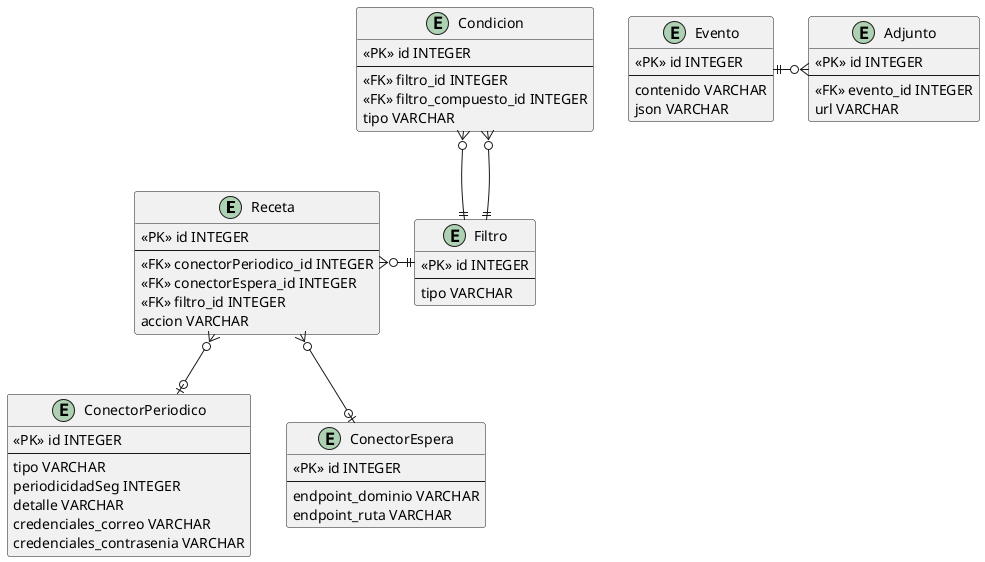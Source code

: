 @startuml
'https://plantuml.com/class-diagram

entity Receta {
    <<PK>> id INTEGER
    ---
    <<FK>> conectorPeriodico_id INTEGER
    <<FK>> conectorEspera_id INTEGER
    <<FK>> filtro_id INTEGER
    accion VARCHAR
}

entity ConectorPeriodico {
    <<PK>> id INTEGER
    ---
    tipo VARCHAR
    periodicidadSeg INTEGER
    detalle VARCHAR
    credenciales_correo VARCHAR
    credenciales_contrasenia VARCHAR
}

entity ConectorEspera {
    <<PK>> id INTEGER
    ---
    endpoint_dominio VARCHAR
    endpoint_ruta VARCHAR
}

entity Filtro {
    <<PK>> id INTEGER
    ---
    tipo VARCHAR
}

entity Condicion {
    <<PK>> id INTEGER
    ---
    <<FK>> filtro_id INTEGER
    <<FK>> filtro_compuesto_id INTEGER
    tipo VARCHAR
}

entity Evento {
    <<PK>> id INTEGER
    ---
    contenido VARCHAR
    json VARCHAR
}

entity Adjunto {
    <<PK>> id INTEGER
    ---
    <<FK>> evento_id INTEGER
    url VARCHAR
}

Receta }o--o| ConectorPeriodico
Receta }o--o| ConectorEspera
Receta }o-|| Filtro
Condicion }o--|| Filtro
Condicion }o--|| Filtro
Evento ||-o{ Adjunto

@enduml